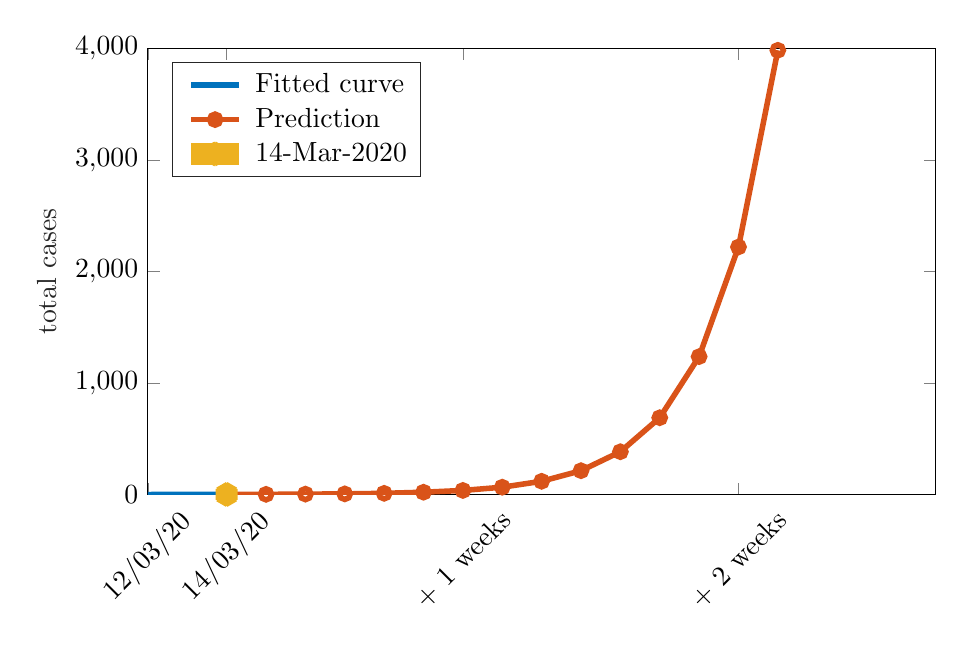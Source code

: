 % This file was created by matlab2tikz.
%
\definecolor{mycolor1}{rgb}{0.0,0.447,0.741}%
\definecolor{mycolor2}{rgb}{0.85,0.325,0.098}%
\definecolor{mycolor3}{rgb}{0.929,0.694,0.125}%
%
\begin{tikzpicture}

\begin{axis}[%
width=10cm,
height=5.665cm,
at={(0cm,0cm)},
scale only axis,
xmin=0,
xmax=20,
xtick={0,2,8,15},
xticklabels={{12/03/20},{14/03/20},{+ 1 weeks},{+ 2 weeks}},
xticklabel style={rotate=45},
ymin=0,
ymax=4000,
ylabel style={font=\color{white!15!black}},
ylabel={total cases},
axis background/.style={fill=white},
legend style={at={(0.03,0.97)}, anchor=north west, legend cell align=left, align=left, draw=white!15!black}
]
\addplot [color=mycolor1, line width=2.0pt]
  table[row sep=crcr]{%
0	0.344\\
1	0.617\\
2	1.107\\
};
\addlegendentry{Fitted curve}

\addplot [color=mycolor2, line width=2.0pt, mark=o, mark options={solid, mycolor2}]
  table[row sep=crcr]{%
2	1\\
3	2\\
4	4\\
5	6\\
6	11\\
7	21\\
8	37\\
9	66\\
10	119\\
11	214\\
12	384\\
13	689\\
14	1237\\
15	2220\\
16	3984\\
};
\addlegendentry{Prediction}

\addplot [color=mycolor3, line width=8.0pt, draw=none, mark=asterisk, mark options={solid, mycolor3}]
  table[row sep=crcr]{%
2	1\\
};
\addlegendentry{14-Mar-2020}

\end{axis}
\end{tikzpicture}%